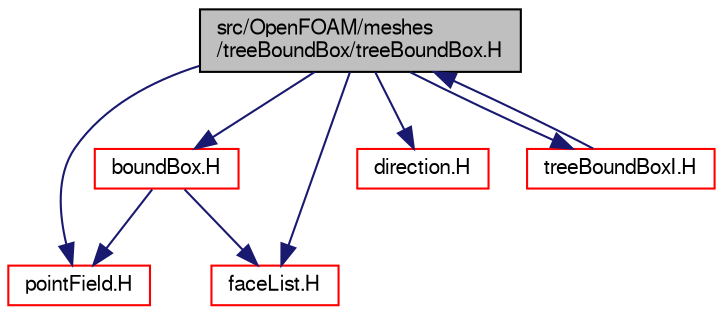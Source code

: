 digraph "src/OpenFOAM/meshes/treeBoundBox/treeBoundBox.H"
{
  bgcolor="transparent";
  edge [fontname="FreeSans",fontsize="10",labelfontname="FreeSans",labelfontsize="10"];
  node [fontname="FreeSans",fontsize="10",shape=record];
  Node0 [label="src/OpenFOAM/meshes\l/treeBoundBox/treeBoundBox.H",height=0.2,width=0.4,color="black", fillcolor="grey75", style="filled", fontcolor="black"];
  Node0 -> Node1 [color="midnightblue",fontsize="10",style="solid",fontname="FreeSans"];
  Node1 [label="boundBox.H",height=0.2,width=0.4,color="red",URL="$a11108.html"];
  Node1 -> Node2 [color="midnightblue",fontsize="10",style="solid",fontname="FreeSans"];
  Node2 [label="pointField.H",height=0.2,width=0.4,color="red",URL="$a12062.html"];
  Node1 -> Node108 [color="midnightblue",fontsize="10",style="solid",fontname="FreeSans"];
  Node108 [label="faceList.H",height=0.2,width=0.4,color="red",URL="$a11342.html"];
  Node0 -> Node12 [color="midnightblue",fontsize="10",style="solid",fontname="FreeSans"];
  Node12 [label="direction.H",height=0.2,width=0.4,color="red",URL="$a12209.html",tooltip="Direction is an integer type used to represent the Cartesian directions etc. Currently it is a typede..."];
  Node0 -> Node2 [color="midnightblue",fontsize="10",style="solid",fontname="FreeSans"];
  Node0 -> Node108 [color="midnightblue",fontsize="10",style="solid",fontname="FreeSans"];
  Node0 -> Node147 [color="midnightblue",fontsize="10",style="solid",fontname="FreeSans"];
  Node147 [label="treeBoundBoxI.H",height=0.2,width=0.4,color="red",URL="$a12131.html"];
  Node147 -> Node0 [color="midnightblue",fontsize="10",style="solid",fontname="FreeSans"];
}
